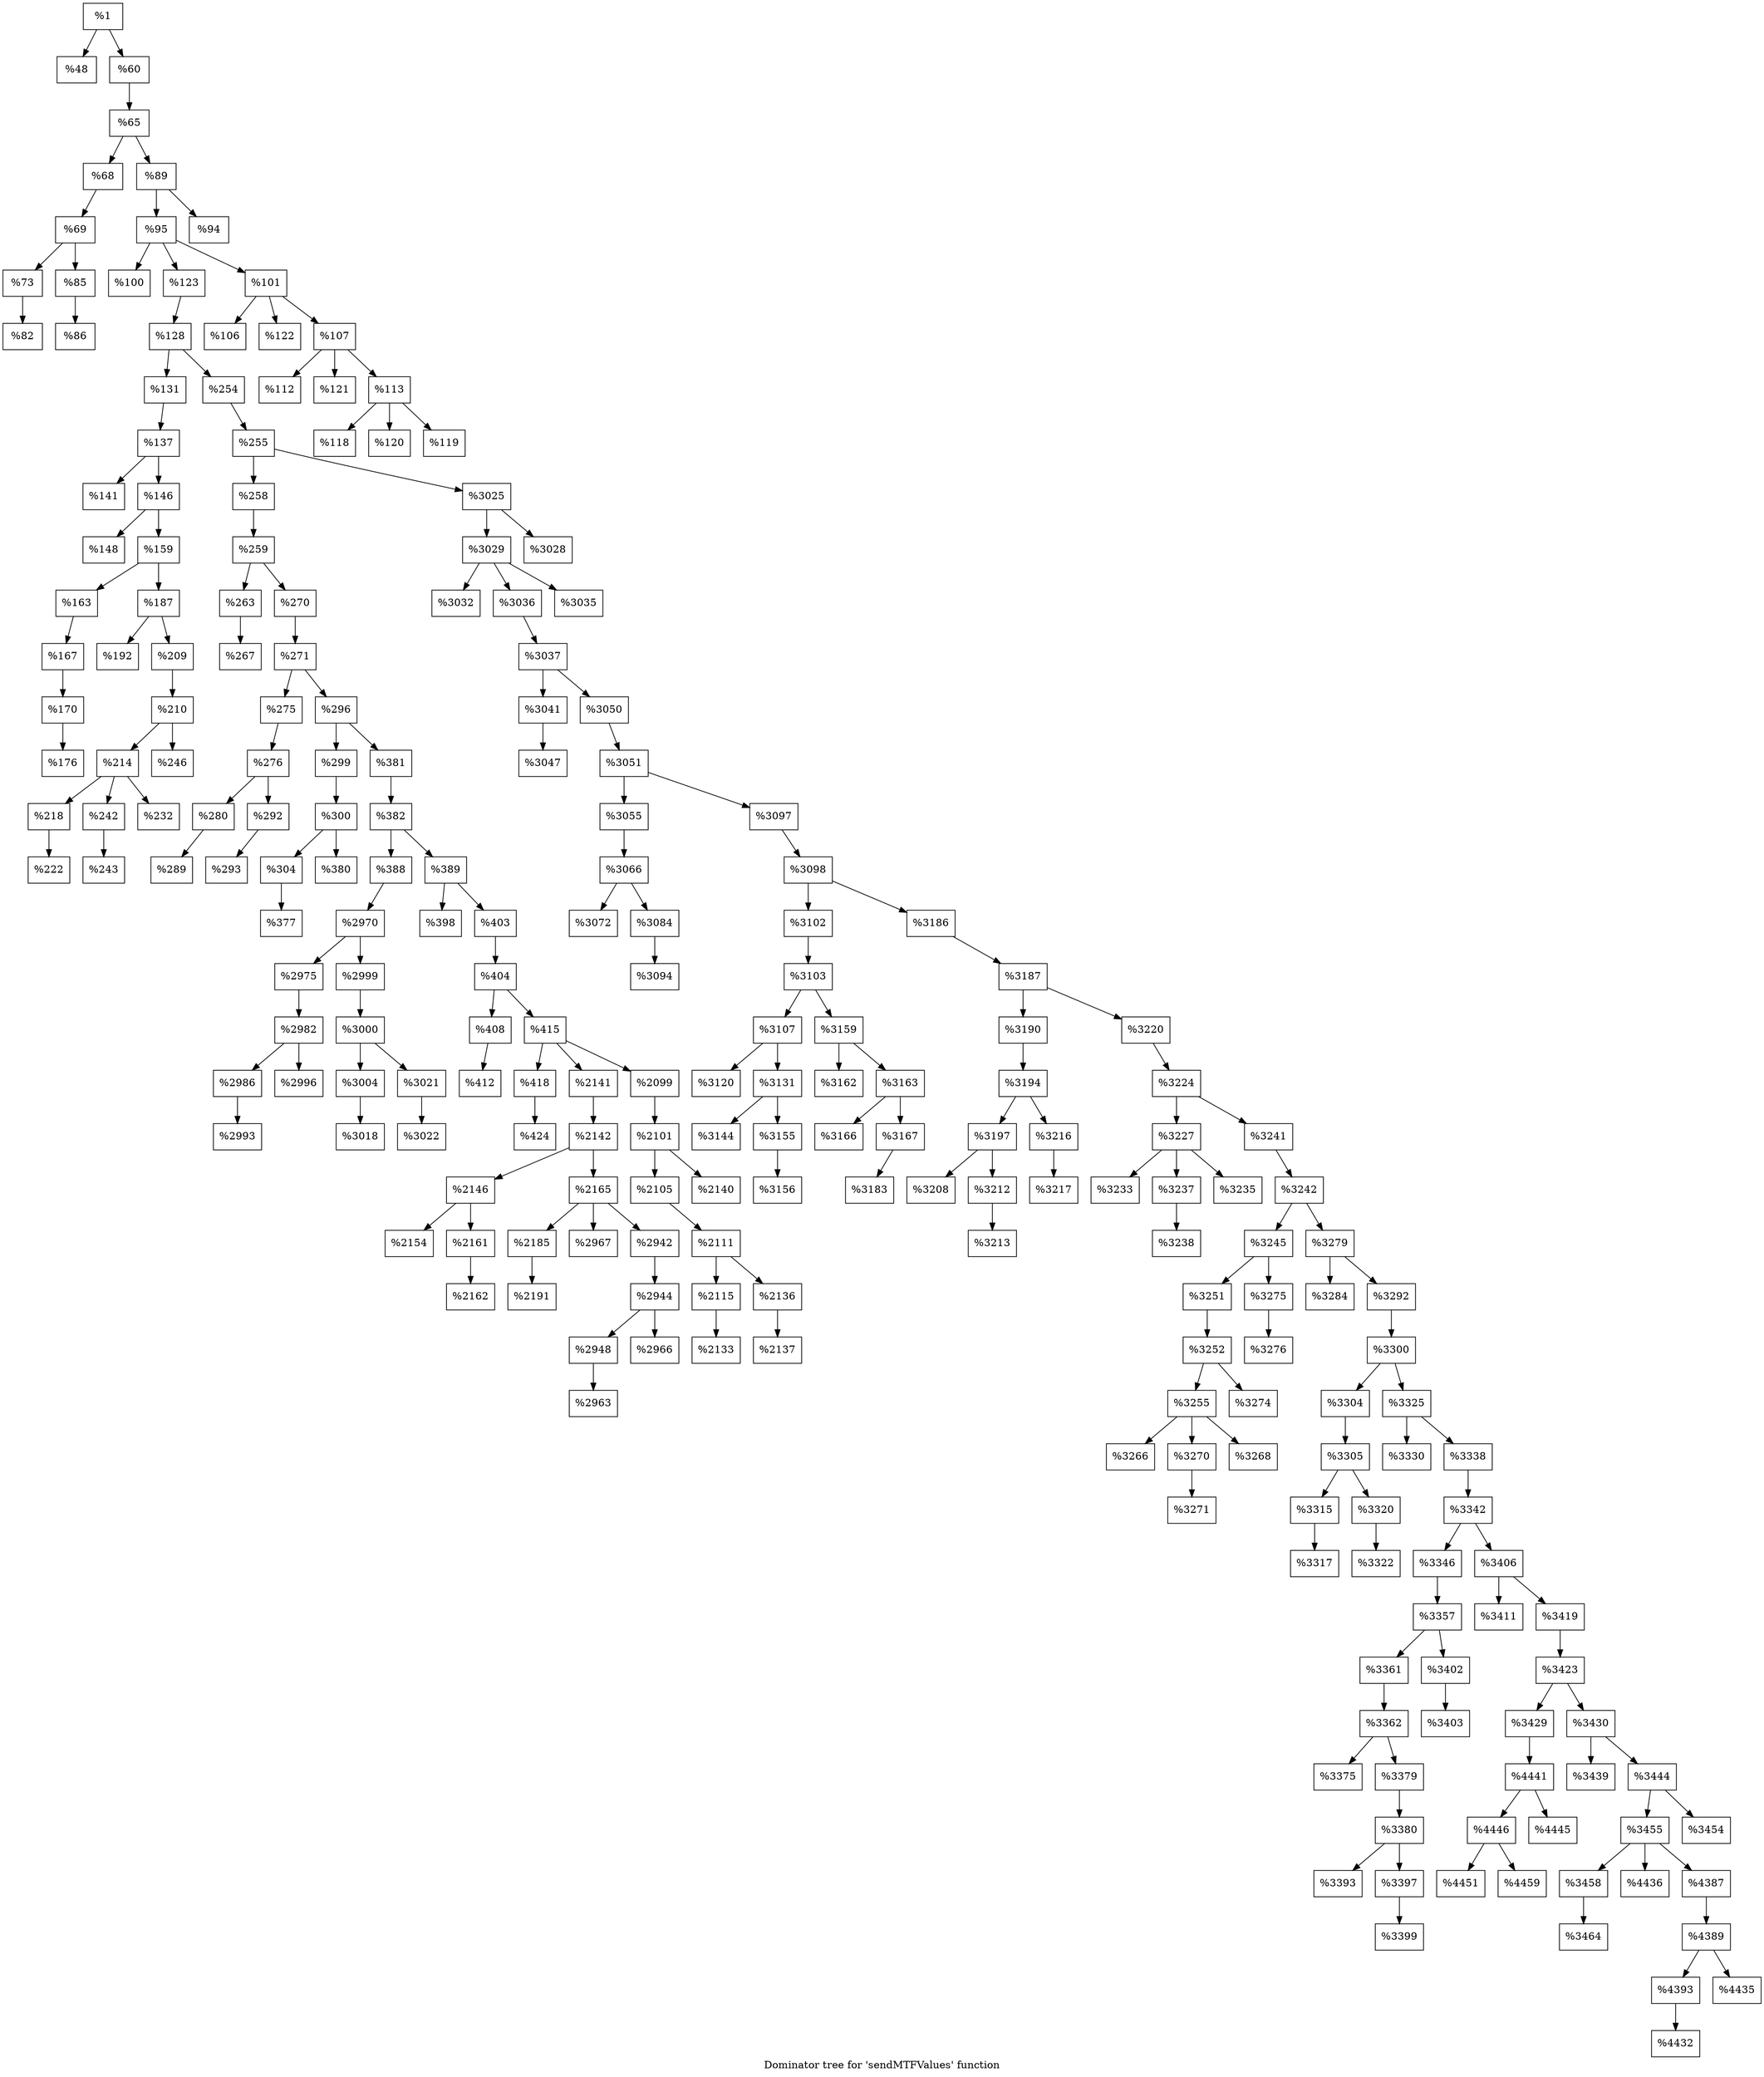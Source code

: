 digraph "Dominator tree for 'sendMTFValues' function" {
	label="Dominator tree for 'sendMTFValues' function";

	Node0x220da30 [shape=record,label="{%1}"];
	Node0x220da30 -> Node0x2200080;
	Node0x220da30 -> Node0x2209b50;
	Node0x2200080 [shape=record,label="{%48}"];
	Node0x2209b50 [shape=record,label="{%60}"];
	Node0x2209b50 -> Node0x2192e70;
	Node0x2192e70 [shape=record,label="{%65}"];
	Node0x2192e70 -> Node0x216c000;
	Node0x2192e70 -> Node0x215c540;
	Node0x216c000 [shape=record,label="{%68}"];
	Node0x216c000 -> Node0x220ff90;
	Node0x220ff90 [shape=record,label="{%69}"];
	Node0x220ff90 -> Node0x1f02c80;
	Node0x220ff90 -> Node0x2200460;
	Node0x1f02c80 [shape=record,label="{%73}"];
	Node0x1f02c80 -> Node0x1f2ea50;
	Node0x1f2ea50 [shape=record,label="{%82}"];
	Node0x2200460 [shape=record,label="{%85}"];
	Node0x2200460 -> Node0x2197b10;
	Node0x2197b10 [shape=record,label="{%86}"];
	Node0x215c540 [shape=record,label="{%89}"];
	Node0x215c540 -> Node0x1f2fe30;
	Node0x215c540 -> Node0x20b3030;
	Node0x1f2fe30 [shape=record,label="{%95}"];
	Node0x1f2fe30 -> Node0x2179f40;
	Node0x1f2fe30 -> Node0x1edca80;
	Node0x1f2fe30 -> Node0x1f8ca50;
	Node0x2179f40 [shape=record,label="{%100}"];
	Node0x1edca80 [shape=record,label="{%123}"];
	Node0x1edca80 -> Node0x211a060;
	Node0x211a060 [shape=record,label="{%128}"];
	Node0x211a060 -> Node0x2152e10;
	Node0x211a060 -> Node0x20b9620;
	Node0x2152e10 [shape=record,label="{%131}"];
	Node0x2152e10 -> Node0x2071170;
	Node0x2071170 [shape=record,label="{%137}"];
	Node0x2071170 -> Node0x211c3b0;
	Node0x2071170 -> Node0x211fef0;
	Node0x211c3b0 [shape=record,label="{%141}"];
	Node0x211fef0 [shape=record,label="{%146}"];
	Node0x211fef0 -> Node0x2196590;
	Node0x211fef0 -> Node0x1ef1d60;
	Node0x2196590 [shape=record,label="{%148}"];
	Node0x1ef1d60 [shape=record,label="{%159}"];
	Node0x1ef1d60 -> Node0x2191420;
	Node0x1ef1d60 -> Node0x2221a30;
	Node0x2191420 [shape=record,label="{%163}"];
	Node0x2191420 -> Node0x1fbf810;
	Node0x1fbf810 [shape=record,label="{%167}"];
	Node0x1fbf810 -> Node0x2184c70;
	Node0x2184c70 [shape=record,label="{%170}"];
	Node0x2184c70 -> Node0x21782f0;
	Node0x21782f0 [shape=record,label="{%176}"];
	Node0x2221a30 [shape=record,label="{%187}"];
	Node0x2221a30 -> Node0x21462a0;
	Node0x2221a30 -> Node0x2207be0;
	Node0x21462a0 [shape=record,label="{%192}"];
	Node0x2207be0 [shape=record,label="{%209}"];
	Node0x2207be0 -> Node0x21785d0;
	Node0x21785d0 [shape=record,label="{%210}"];
	Node0x21785d0 -> Node0x217a9d0;
	Node0x21785d0 -> Node0x2203920;
	Node0x217a9d0 [shape=record,label="{%214}"];
	Node0x217a9d0 -> Node0x1fb8ea0;
	Node0x217a9d0 -> Node0x211d540;
	Node0x217a9d0 -> Node0x2158420;
	Node0x1fb8ea0 [shape=record,label="{%218}"];
	Node0x1fb8ea0 -> Node0x2178440;
	Node0x2178440 [shape=record,label="{%222}"];
	Node0x211d540 [shape=record,label="{%242}"];
	Node0x211d540 -> Node0x2181140;
	Node0x2181140 [shape=record,label="{%243}"];
	Node0x2158420 [shape=record,label="{%232}"];
	Node0x2203920 [shape=record,label="{%246}"];
	Node0x20b9620 [shape=record,label="{%254}"];
	Node0x20b9620 -> Node0x2229880;
	Node0x2229880 [shape=record,label="{%255}"];
	Node0x2229880 -> Node0x2203dd0;
	Node0x2229880 -> Node0x21fa020;
	Node0x2203dd0 [shape=record,label="{%258}"];
	Node0x2203dd0 -> Node0x218a860;
	Node0x218a860 [shape=record,label="{%259}"];
	Node0x218a860 -> Node0x20766a0;
	Node0x218a860 -> Node0x2114870;
	Node0x20766a0 [shape=record,label="{%263}"];
	Node0x20766a0 -> Node0x217d0c0;
	Node0x217d0c0 [shape=record,label="{%267}"];
	Node0x2114870 [shape=record,label="{%270}"];
	Node0x2114870 -> Node0x218e740;
	Node0x218e740 [shape=record,label="{%271}"];
	Node0x218e740 -> Node0x216b530;
	Node0x218e740 -> Node0x1fbbfb0;
	Node0x216b530 [shape=record,label="{%275}"];
	Node0x216b530 -> Node0x2117fc0;
	Node0x2117fc0 [shape=record,label="{%276}"];
	Node0x2117fc0 -> Node0x218bf50;
	Node0x2117fc0 -> Node0x207ba50;
	Node0x218bf50 [shape=record,label="{%280}"];
	Node0x218bf50 -> Node0x21516f0;
	Node0x21516f0 [shape=record,label="{%289}"];
	Node0x207ba50 [shape=record,label="{%292}"];
	Node0x207ba50 -> Node0x2127750;
	Node0x2127750 [shape=record,label="{%293}"];
	Node0x1fbbfb0 [shape=record,label="{%296}"];
	Node0x1fbbfb0 -> Node0x216eb20;
	Node0x1fbbfb0 -> Node0x2167ca0;
	Node0x216eb20 [shape=record,label="{%299}"];
	Node0x216eb20 -> Node0x1ed0720;
	Node0x1ed0720 [shape=record,label="{%300}"];
	Node0x1ed0720 -> Node0x1f2dc80;
	Node0x1ed0720 -> Node0x2148a60;
	Node0x1f2dc80 [shape=record,label="{%304}"];
	Node0x1f2dc80 -> Node0x21745d0;
	Node0x21745d0 [shape=record,label="{%377}"];
	Node0x2148a60 [shape=record,label="{%380}"];
	Node0x2167ca0 [shape=record,label="{%381}"];
	Node0x2167ca0 -> Node0x220fb10;
	Node0x220fb10 [shape=record,label="{%382}"];
	Node0x220fb10 -> Node0x2222dd0;
	Node0x220fb10 -> Node0x2149490;
	Node0x2222dd0 [shape=record,label="{%388}"];
	Node0x2222dd0 -> Node0x1eb2520;
	Node0x1eb2520 [shape=record,label="{%2970}"];
	Node0x1eb2520 -> Node0x21429a0;
	Node0x1eb2520 -> Node0x216b8c0;
	Node0x21429a0 [shape=record,label="{%2975}"];
	Node0x21429a0 -> Node0x20c8c20;
	Node0x20c8c20 [shape=record,label="{%2982}"];
	Node0x20c8c20 -> Node0x21519d0;
	Node0x20c8c20 -> Node0x2220630;
	Node0x21519d0 [shape=record,label="{%2986}"];
	Node0x21519d0 -> Node0x1fab8b0;
	Node0x1fab8b0 [shape=record,label="{%2993}"];
	Node0x2220630 [shape=record,label="{%2996}"];
	Node0x216b8c0 [shape=record,label="{%2999}"];
	Node0x216b8c0 -> Node0x2215890;
	Node0x2215890 [shape=record,label="{%3000}"];
	Node0x2215890 -> Node0x2183110;
	Node0x2215890 -> Node0x20be520;
	Node0x2183110 [shape=record,label="{%3004}"];
	Node0x2183110 -> Node0x22067f0;
	Node0x22067f0 [shape=record,label="{%3018}"];
	Node0x20be520 [shape=record,label="{%3021}"];
	Node0x20be520 -> Node0x1fc1220;
	Node0x1fc1220 [shape=record,label="{%3022}"];
	Node0x2149490 [shape=record,label="{%389}"];
	Node0x2149490 -> Node0x221d4f0;
	Node0x2149490 -> Node0x1fe1080;
	Node0x221d4f0 [shape=record,label="{%398}"];
	Node0x1fe1080 [shape=record,label="{%403}"];
	Node0x1fe1080 -> Node0x2157580;
	Node0x2157580 [shape=record,label="{%404}"];
	Node0x2157580 -> Node0x218d910;
	Node0x2157580 -> Node0x1fbb0d0;
	Node0x218d910 [shape=record,label="{%408}"];
	Node0x218d910 -> Node0x2179270;
	Node0x2179270 [shape=record,label="{%412}"];
	Node0x1fbb0d0 [shape=record,label="{%415}"];
	Node0x1fbb0d0 -> Node0x21fe900;
	Node0x1fbb0d0 -> Node0x1fc3d90;
	Node0x1fbb0d0 -> Node0x218edb0;
	Node0x21fe900 [shape=record,label="{%418}"];
	Node0x21fe900 -> Node0x2218c00;
	Node0x2218c00 [shape=record,label="{%424}"];
	Node0x1fc3d90 [shape=record,label="{%2141}"];
	Node0x1fc3d90 -> Node0x2186980;
	Node0x2186980 [shape=record,label="{%2142}"];
	Node0x2186980 -> Node0x2183260;
	Node0x2186980 -> Node0x2176fe0;
	Node0x2183260 [shape=record,label="{%2146}"];
	Node0x2183260 -> Node0x2183410;
	Node0x2183260 -> Node0x2187d10;
	Node0x2183410 [shape=record,label="{%2154}"];
	Node0x2187d10 [shape=record,label="{%2161}"];
	Node0x2187d10 -> Node0x2195870;
	Node0x2195870 [shape=record,label="{%2162}"];
	Node0x2176fe0 [shape=record,label="{%2165}"];
	Node0x2176fe0 -> Node0x1f3f360;
	Node0x2176fe0 -> Node0x2164240;
	Node0x2176fe0 -> Node0x2195b70;
	Node0x1f3f360 [shape=record,label="{%2185}"];
	Node0x1f3f360 -> Node0x2156370;
	Node0x2156370 [shape=record,label="{%2191}"];
	Node0x2164240 [shape=record,label="{%2967}"];
	Node0x2195b70 [shape=record,label="{%2942}"];
	Node0x2195b70 -> Node0x1f2cdc0;
	Node0x1f2cdc0 [shape=record,label="{%2944}"];
	Node0x1f2cdc0 -> Node0x2177fd0;
	Node0x1f2cdc0 -> Node0x21424b0;
	Node0x2177fd0 [shape=record,label="{%2948}"];
	Node0x2177fd0 -> Node0x212c780;
	Node0x212c780 [shape=record,label="{%2963}"];
	Node0x21424b0 [shape=record,label="{%2966}"];
	Node0x218edb0 [shape=record,label="{%2099}"];
	Node0x218edb0 -> Node0x2206b50;
	Node0x2206b50 [shape=record,label="{%2101}"];
	Node0x2206b50 -> Node0x216d3e0;
	Node0x2206b50 -> Node0x217d820;
	Node0x216d3e0 [shape=record,label="{%2105}"];
	Node0x216d3e0 -> Node0x1fee800;
	Node0x1fee800 [shape=record,label="{%2111}"];
	Node0x1fee800 -> Node0x207b220;
	Node0x1fee800 -> Node0x2219da0;
	Node0x207b220 [shape=record,label="{%2115}"];
	Node0x207b220 -> Node0x1f2da00;
	Node0x1f2da00 [shape=record,label="{%2133}"];
	Node0x2219da0 [shape=record,label="{%2136}"];
	Node0x2219da0 -> Node0x2198170;
	Node0x2198170 [shape=record,label="{%2137}"];
	Node0x217d820 [shape=record,label="{%2140}"];
	Node0x21fa020 [shape=record,label="{%3025}"];
	Node0x21fa020 -> Node0x21469b0;
	Node0x21fa020 -> Node0x1fb2360;
	Node0x21469b0 [shape=record,label="{%3029}"];
	Node0x21469b0 -> Node0x221c6e0;
	Node0x21469b0 -> Node0x20c79d0;
	Node0x21469b0 -> Node0x1fb7470;
	Node0x221c6e0 [shape=record,label="{%3032}"];
	Node0x20c79d0 [shape=record,label="{%3036}"];
	Node0x20c79d0 -> Node0x210eb60;
	Node0x210eb60 [shape=record,label="{%3037}"];
	Node0x210eb60 -> Node0x2183740;
	Node0x210eb60 -> Node0x20c4b30;
	Node0x2183740 [shape=record,label="{%3041}"];
	Node0x2183740 -> Node0x1fb2000;
	Node0x1fb2000 [shape=record,label="{%3047}"];
	Node0x20c4b30 [shape=record,label="{%3050}"];
	Node0x20c4b30 -> Node0x21931b0;
	Node0x21931b0 [shape=record,label="{%3051}"];
	Node0x21931b0 -> Node0x1f06f80;
	Node0x21931b0 -> Node0x220f6b0;
	Node0x1f06f80 [shape=record,label="{%3055}"];
	Node0x1f06f80 -> Node0x218ea40;
	Node0x218ea40 [shape=record,label="{%3066}"];
	Node0x218ea40 -> Node0x217ecf0;
	Node0x218ea40 -> Node0x1fc4640;
	Node0x217ecf0 [shape=record,label="{%3072}"];
	Node0x1fc4640 [shape=record,label="{%3084}"];
	Node0x1fc4640 -> Node0x2195220;
	Node0x2195220 [shape=record,label="{%3094}"];
	Node0x220f6b0 [shape=record,label="{%3097}"];
	Node0x220f6b0 -> Node0x20b9240;
	Node0x20b9240 [shape=record,label="{%3098}"];
	Node0x20b9240 -> Node0x2196e80;
	Node0x20b9240 -> Node0x2175ac0;
	Node0x2196e80 [shape=record,label="{%3102}"];
	Node0x2196e80 -> Node0x2160050;
	Node0x2160050 [shape=record,label="{%3103}"];
	Node0x2160050 -> Node0x2187a70;
	Node0x2160050 -> Node0x220fa60;
	Node0x2187a70 [shape=record,label="{%3107}"];
	Node0x2187a70 -> Node0x2149680;
	Node0x2187a70 -> Node0x2173e30;
	Node0x2149680 [shape=record,label="{%3120}"];
	Node0x2173e30 [shape=record,label="{%3131}"];
	Node0x2173e30 -> Node0x218f620;
	Node0x2173e30 -> Node0x2178c60;
	Node0x218f620 [shape=record,label="{%3144}"];
	Node0x2178c60 [shape=record,label="{%3155}"];
	Node0x2178c60 -> Node0x2198370;
	Node0x2198370 [shape=record,label="{%3156}"];
	Node0x220fa60 [shape=record,label="{%3159}"];
	Node0x220fa60 -> Node0x2197e10;
	Node0x220fa60 -> Node0x2223d00;
	Node0x2197e10 [shape=record,label="{%3162}"];
	Node0x2223d00 [shape=record,label="{%3163}"];
	Node0x2223d00 -> Node0x21fdd80;
	Node0x2223d00 -> Node0x21427b0;
	Node0x21fdd80 [shape=record,label="{%3166}"];
	Node0x21427b0 [shape=record,label="{%3167}"];
	Node0x21427b0 -> Node0x2197be0;
	Node0x2197be0 [shape=record,label="{%3183}"];
	Node0x2175ac0 [shape=record,label="{%3186}"];
	Node0x2175ac0 -> Node0x1f2a470;
	Node0x1f2a470 [shape=record,label="{%3187}"];
	Node0x1f2a470 -> Node0x1fc9470;
	Node0x1f2a470 -> Node0x2190250;
	Node0x1fc9470 [shape=record,label="{%3190}"];
	Node0x1fc9470 -> Node0x20bb720;
	Node0x20bb720 [shape=record,label="{%3194}"];
	Node0x20bb720 -> Node0x22229e0;
	Node0x20bb720 -> Node0x2190e40;
	Node0x22229e0 [shape=record,label="{%3197}"];
	Node0x22229e0 -> Node0x21ff900;
	Node0x22229e0 -> Node0x2141d00;
	Node0x21ff900 [shape=record,label="{%3208}"];
	Node0x2141d00 [shape=record,label="{%3212}"];
	Node0x2141d00 -> Node0x2181070;
	Node0x2181070 [shape=record,label="{%3213}"];
	Node0x2190e40 [shape=record,label="{%3216}"];
	Node0x2190e40 -> Node0x21621b0;
	Node0x21621b0 [shape=record,label="{%3217}"];
	Node0x2190250 [shape=record,label="{%3220}"];
	Node0x2190250 -> Node0x20b7810;
	Node0x20b7810 [shape=record,label="{%3224}"];
	Node0x20b7810 -> Node0x2181760;
	Node0x20b7810 -> Node0x216f9e0;
	Node0x2181760 [shape=record,label="{%3227}"];
	Node0x2181760 -> Node0x2116590;
	Node0x2181760 -> Node0x21b2540;
	Node0x2181760 -> Node0x221bd00;
	Node0x2116590 [shape=record,label="{%3233}"];
	Node0x21b2540 [shape=record,label="{%3237}"];
	Node0x21b2540 -> Node0x218dd30;
	Node0x218dd30 [shape=record,label="{%3238}"];
	Node0x221bd00 [shape=record,label="{%3235}"];
	Node0x216f9e0 [shape=record,label="{%3241}"];
	Node0x216f9e0 -> Node0x21821a0;
	Node0x21821a0 [shape=record,label="{%3242}"];
	Node0x21821a0 -> Node0x2137920;
	Node0x21821a0 -> Node0x218f220;
	Node0x2137920 [shape=record,label="{%3245}"];
	Node0x2137920 -> Node0x2129bb0;
	Node0x2137920 -> Node0x21793a0;
	Node0x2129bb0 [shape=record,label="{%3251}"];
	Node0x2129bb0 -> Node0x21979e0;
	Node0x21979e0 [shape=record,label="{%3252}"];
	Node0x21979e0 -> Node0x1fcb730;
	Node0x21979e0 -> Node0x21950f0;
	Node0x1fcb730 [shape=record,label="{%3255}"];
	Node0x1fcb730 -> Node0x213eb20;
	Node0x1fcb730 -> Node0x1f2f000;
	Node0x1fcb730 -> Node0x221af80;
	Node0x213eb20 [shape=record,label="{%3266}"];
	Node0x1f2f000 [shape=record,label="{%3270}"];
	Node0x1f2f000 -> Node0x1f0fcc0;
	Node0x1f0fcc0 [shape=record,label="{%3271}"];
	Node0x221af80 [shape=record,label="{%3268}"];
	Node0x21950f0 [shape=record,label="{%3274}"];
	Node0x21793a0 [shape=record,label="{%3275}"];
	Node0x21793a0 -> Node0x218a730;
	Node0x218a730 [shape=record,label="{%3276}"];
	Node0x218f220 [shape=record,label="{%3279}"];
	Node0x218f220 -> Node0x1fb8170;
	Node0x218f220 -> Node0x218f770;
	Node0x1fb8170 [shape=record,label="{%3284}"];
	Node0x218f770 [shape=record,label="{%3292}"];
	Node0x218f770 -> Node0x21896a0;
	Node0x21896a0 [shape=record,label="{%3300}"];
	Node0x21896a0 -> Node0x1fb7630;
	Node0x21896a0 -> Node0x1fe38f0;
	Node0x1fb7630 [shape=record,label="{%3304}"];
	Node0x1fb7630 -> Node0x220b140;
	Node0x220b140 [shape=record,label="{%3305}"];
	Node0x220b140 -> Node0x2227670;
	Node0x220b140 -> Node0x221bb70;
	Node0x2227670 [shape=record,label="{%3315}"];
	Node0x2227670 -> Node0x1fd0eb0;
	Node0x1fd0eb0 [shape=record,label="{%3317}"];
	Node0x221bb70 [shape=record,label="{%3320}"];
	Node0x221bb70 -> Node0x217b180;
	Node0x217b180 [shape=record,label="{%3322}"];
	Node0x1fe38f0 [shape=record,label="{%3325}"];
	Node0x1fe38f0 -> Node0x20d87d0;
	Node0x1fe38f0 -> Node0x21c87c0;
	Node0x20d87d0 [shape=record,label="{%3330}"];
	Node0x21c87c0 [shape=record,label="{%3338}"];
	Node0x21c87c0 -> Node0x2182070;
	Node0x2182070 [shape=record,label="{%3342}"];
	Node0x2182070 -> Node0x2201560;
	Node0x2182070 -> Node0x21f9bf0;
	Node0x2201560 [shape=record,label="{%3346}"];
	Node0x2201560 -> Node0x2077da0;
	Node0x2077da0 [shape=record,label="{%3357}"];
	Node0x2077da0 -> Node0x218cec0;
	Node0x2077da0 -> Node0x2186230;
	Node0x218cec0 [shape=record,label="{%3361}"];
	Node0x218cec0 -> Node0x2162900;
	Node0x2162900 [shape=record,label="{%3362}"];
	Node0x2162900 -> Node0x1fd0c80;
	Node0x2162900 -> Node0x1f90fd0;
	Node0x1fd0c80 [shape=record,label="{%3375}"];
	Node0x1f90fd0 [shape=record,label="{%3379}"];
	Node0x1f90fd0 -> Node0x217db50;
	Node0x217db50 [shape=record,label="{%3380}"];
	Node0x217db50 -> Node0x221d220;
	Node0x217db50 -> Node0x21683d0;
	Node0x221d220 [shape=record,label="{%3393}"];
	Node0x21683d0 [shape=record,label="{%3397}"];
	Node0x21683d0 -> Node0x20bdfb0;
	Node0x20bdfb0 [shape=record,label="{%3399}"];
	Node0x2186230 [shape=record,label="{%3402}"];
	Node0x2186230 -> Node0x20adbe0;
	Node0x20adbe0 [shape=record,label="{%3403}"];
	Node0x21f9bf0 [shape=record,label="{%3406}"];
	Node0x21f9bf0 -> Node0x220c6f0;
	Node0x21f9bf0 -> Node0x2180db0;
	Node0x220c6f0 [shape=record,label="{%3411}"];
	Node0x2180db0 [shape=record,label="{%3419}"];
	Node0x2180db0 -> Node0x2183870;
	Node0x2183870 [shape=record,label="{%3423}"];
	Node0x2183870 -> Node0x2198240;
	Node0x2183870 -> Node0x2193a50;
	Node0x2198240 [shape=record,label="{%3429}"];
	Node0x2198240 -> Node0x214d640;
	Node0x214d640 [shape=record,label="{%4441}"];
	Node0x214d640 -> Node0x216bc40;
	Node0x214d640 -> Node0x213ee70;
	Node0x216bc40 [shape=record,label="{%4446}"];
	Node0x216bc40 -> Node0x2201b10;
	Node0x216bc40 -> Node0x20c6350;
	Node0x2201b10 [shape=record,label="{%4451}"];
	Node0x20c6350 [shape=record,label="{%4459}"];
	Node0x213ee70 [shape=record,label="{%4445}"];
	Node0x2193a50 [shape=record,label="{%3430}"];
	Node0x2193a50 -> Node0x1fb4c40;
	Node0x2193a50 -> Node0x1fb4e50;
	Node0x1fb4c40 [shape=record,label="{%3439}"];
	Node0x1fb4e50 [shape=record,label="{%3444}"];
	Node0x1fb4e50 -> Node0x20bd6e0;
	Node0x1fb4e50 -> Node0x2164e10;
	Node0x20bd6e0 [shape=record,label="{%3455}"];
	Node0x20bd6e0 -> Node0x1fcc890;
	Node0x20bd6e0 -> Node0x214df30;
	Node0x20bd6e0 -> Node0x2201bd0;
	Node0x1fcc890 [shape=record,label="{%3458}"];
	Node0x1fcc890 -> Node0x216c540;
	Node0x216c540 [shape=record,label="{%3464}"];
	Node0x214df30 [shape=record,label="{%4436}"];
	Node0x2201bd0 [shape=record,label="{%4387}"];
	Node0x2201bd0 -> Node0x1fbb3e0;
	Node0x1fbb3e0 [shape=record,label="{%4389}"];
	Node0x1fbb3e0 -> Node0x2120160;
	Node0x1fbb3e0 -> Node0x1fb2b30;
	Node0x2120160 [shape=record,label="{%4393}"];
	Node0x2120160 -> Node0x2198670;
	Node0x2198670 [shape=record,label="{%4432}"];
	Node0x1fb2b30 [shape=record,label="{%4435}"];
	Node0x2164e10 [shape=record,label="{%3454}"];
	Node0x1fb7470 [shape=record,label="{%3035}"];
	Node0x1fb2360 [shape=record,label="{%3028}"];
	Node0x1f8ca50 [shape=record,label="{%101}"];
	Node0x1f8ca50 -> Node0x20d0fb0;
	Node0x1f8ca50 -> Node0x217e340;
	Node0x1f8ca50 -> Node0x2223930;
	Node0x20d0fb0 [shape=record,label="{%106}"];
	Node0x217e340 [shape=record,label="{%122}"];
	Node0x2223930 [shape=record,label="{%107}"];
	Node0x2223930 -> Node0x2193e20;
	Node0x2223930 -> Node0x219b740;
	Node0x2223930 -> Node0x21970c0;
	Node0x2193e20 [shape=record,label="{%112}"];
	Node0x219b740 [shape=record,label="{%121}"];
	Node0x21970c0 [shape=record,label="{%113}"];
	Node0x21970c0 -> Node0x21fd9f0;
	Node0x21970c0 -> Node0x1fc00c0;
	Node0x21970c0 -> Node0x210e4e0;
	Node0x21fd9f0 [shape=record,label="{%118}"];
	Node0x1fc00c0 [shape=record,label="{%120}"];
	Node0x210e4e0 [shape=record,label="{%119}"];
	Node0x20b3030 [shape=record,label="{%94}"];
}
